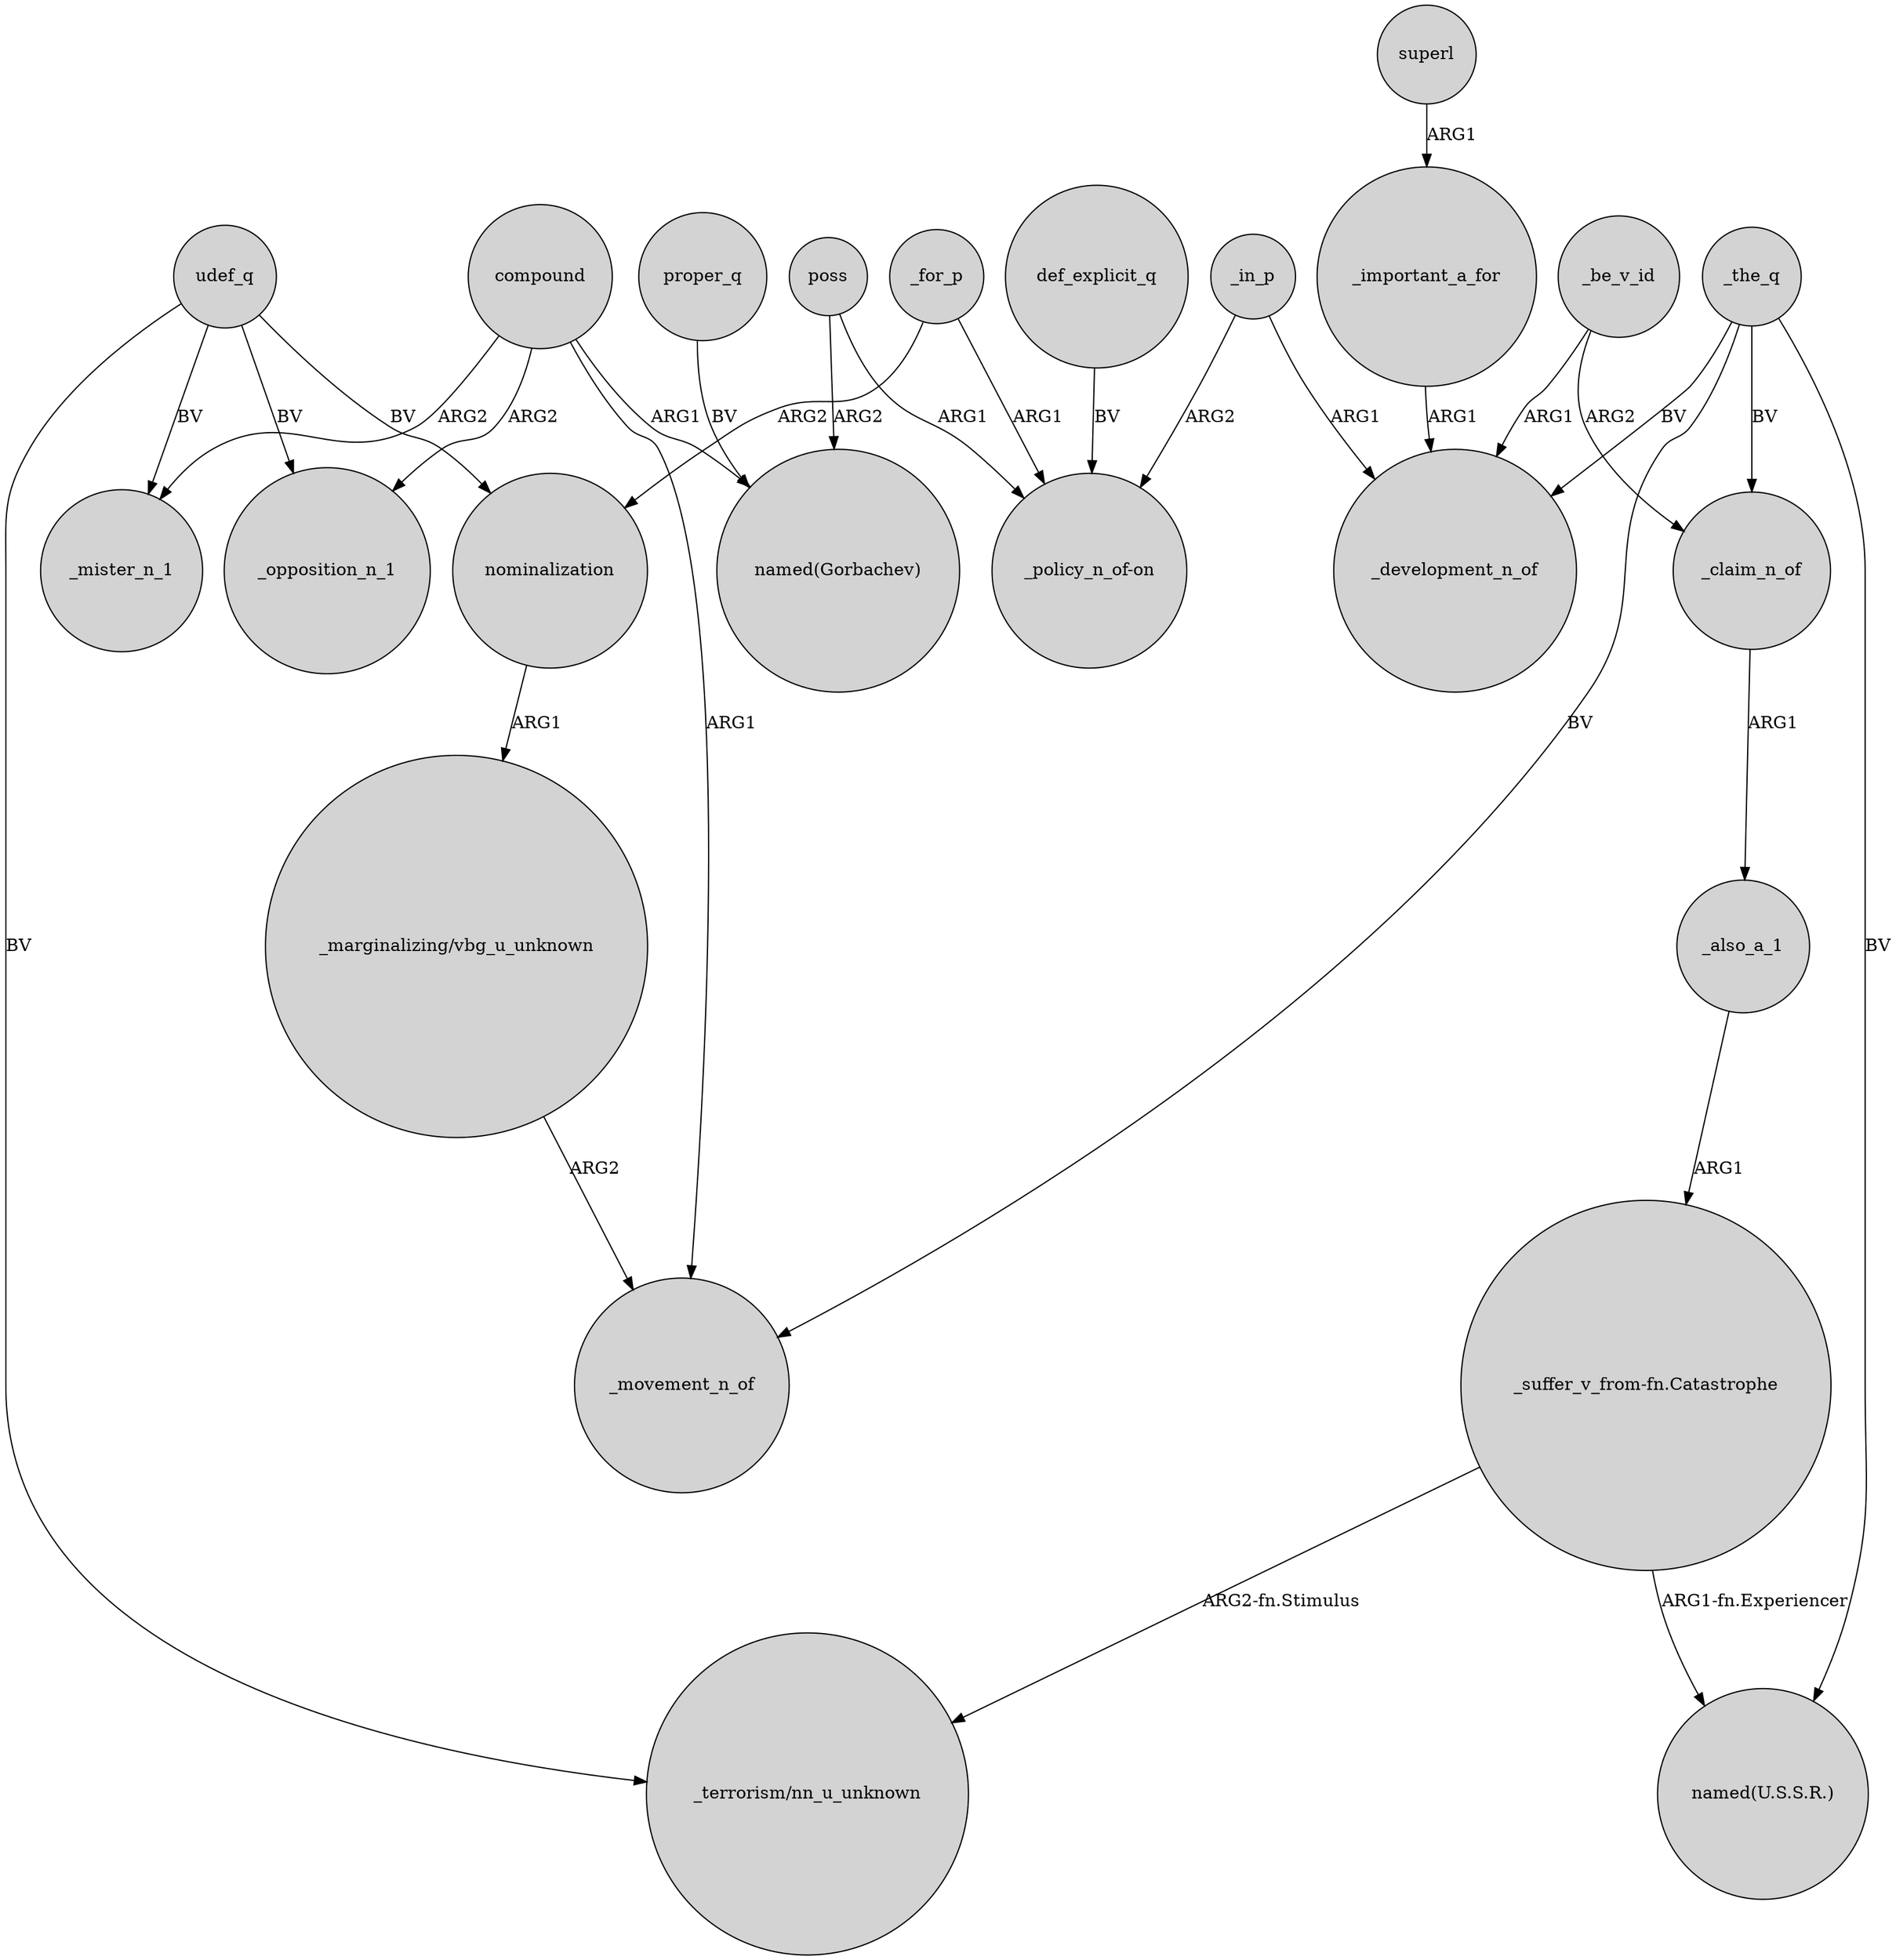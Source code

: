 digraph {
	node [shape=circle style=filled]
	_in_p -> "_policy_n_of-on" [label=ARG2]
	poss -> "named(Gorbachev)" [label=ARG2]
	nominalization -> "_marginalizing/vbg_u_unknown" [label=ARG1]
	_the_q -> _development_n_of [label=BV]
	_important_a_for -> _development_n_of [label=ARG1]
	_the_q -> _claim_n_of [label=BV]
	"_suffer_v_from-fn.Catastrophe" -> "_terrorism/nn_u_unknown" [label="ARG2-fn.Stimulus"]
	_for_p -> "_policy_n_of-on" [label=ARG1]
	compound -> _mister_n_1 [label=ARG2]
	_for_p -> nominalization [label=ARG2]
	compound -> _opposition_n_1 [label=ARG2]
	udef_q -> _mister_n_1 [label=BV]
	"_suffer_v_from-fn.Catastrophe" -> "named(U.S.S.R.)" [label="ARG1-fn.Experiencer"]
	_in_p -> _development_n_of [label=ARG1]
	superl -> _important_a_for [label=ARG1]
	poss -> "_policy_n_of-on" [label=ARG1]
	_be_v_id -> _claim_n_of [label=ARG2]
	compound -> "named(Gorbachev)" [label=ARG1]
	udef_q -> "_terrorism/nn_u_unknown" [label=BV]
	def_explicit_q -> "_policy_n_of-on" [label=BV]
	_be_v_id -> _development_n_of [label=ARG1]
	compound -> _movement_n_of [label=ARG1]
	_the_q -> _movement_n_of [label=BV]
	udef_q -> nominalization [label=BV]
	_the_q -> "named(U.S.S.R.)" [label=BV]
	_claim_n_of -> _also_a_1 [label=ARG1]
	"_marginalizing/vbg_u_unknown" -> _movement_n_of [label=ARG2]
	proper_q -> "named(Gorbachev)" [label=BV]
	udef_q -> _opposition_n_1 [label=BV]
	_also_a_1 -> "_suffer_v_from-fn.Catastrophe" [label=ARG1]
}
